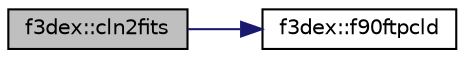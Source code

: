 digraph G
{
  edge [fontname="Helvetica",fontsize="10",labelfontname="Helvetica",labelfontsize="10"];
  node [fontname="Helvetica",fontsize="10",shape=record];
  rankdir=LR;
  Node1 [label="f3dex::cln2fits",height=0.2,width=0.4,color="black", fillcolor="grey75", style="filled" fontcolor="black"];
  Node1 -> Node2 [color="midnightblue",fontsize="10",style="solid",fontname="Helvetica"];
  Node2 [label="f3dex::f90ftpcld",height=0.2,width=0.4,color="black", fillcolor="white", style="filled",URL="$namespacef3dex.html#a1c162e19667698db3dad6391a9bcd797"];
}
